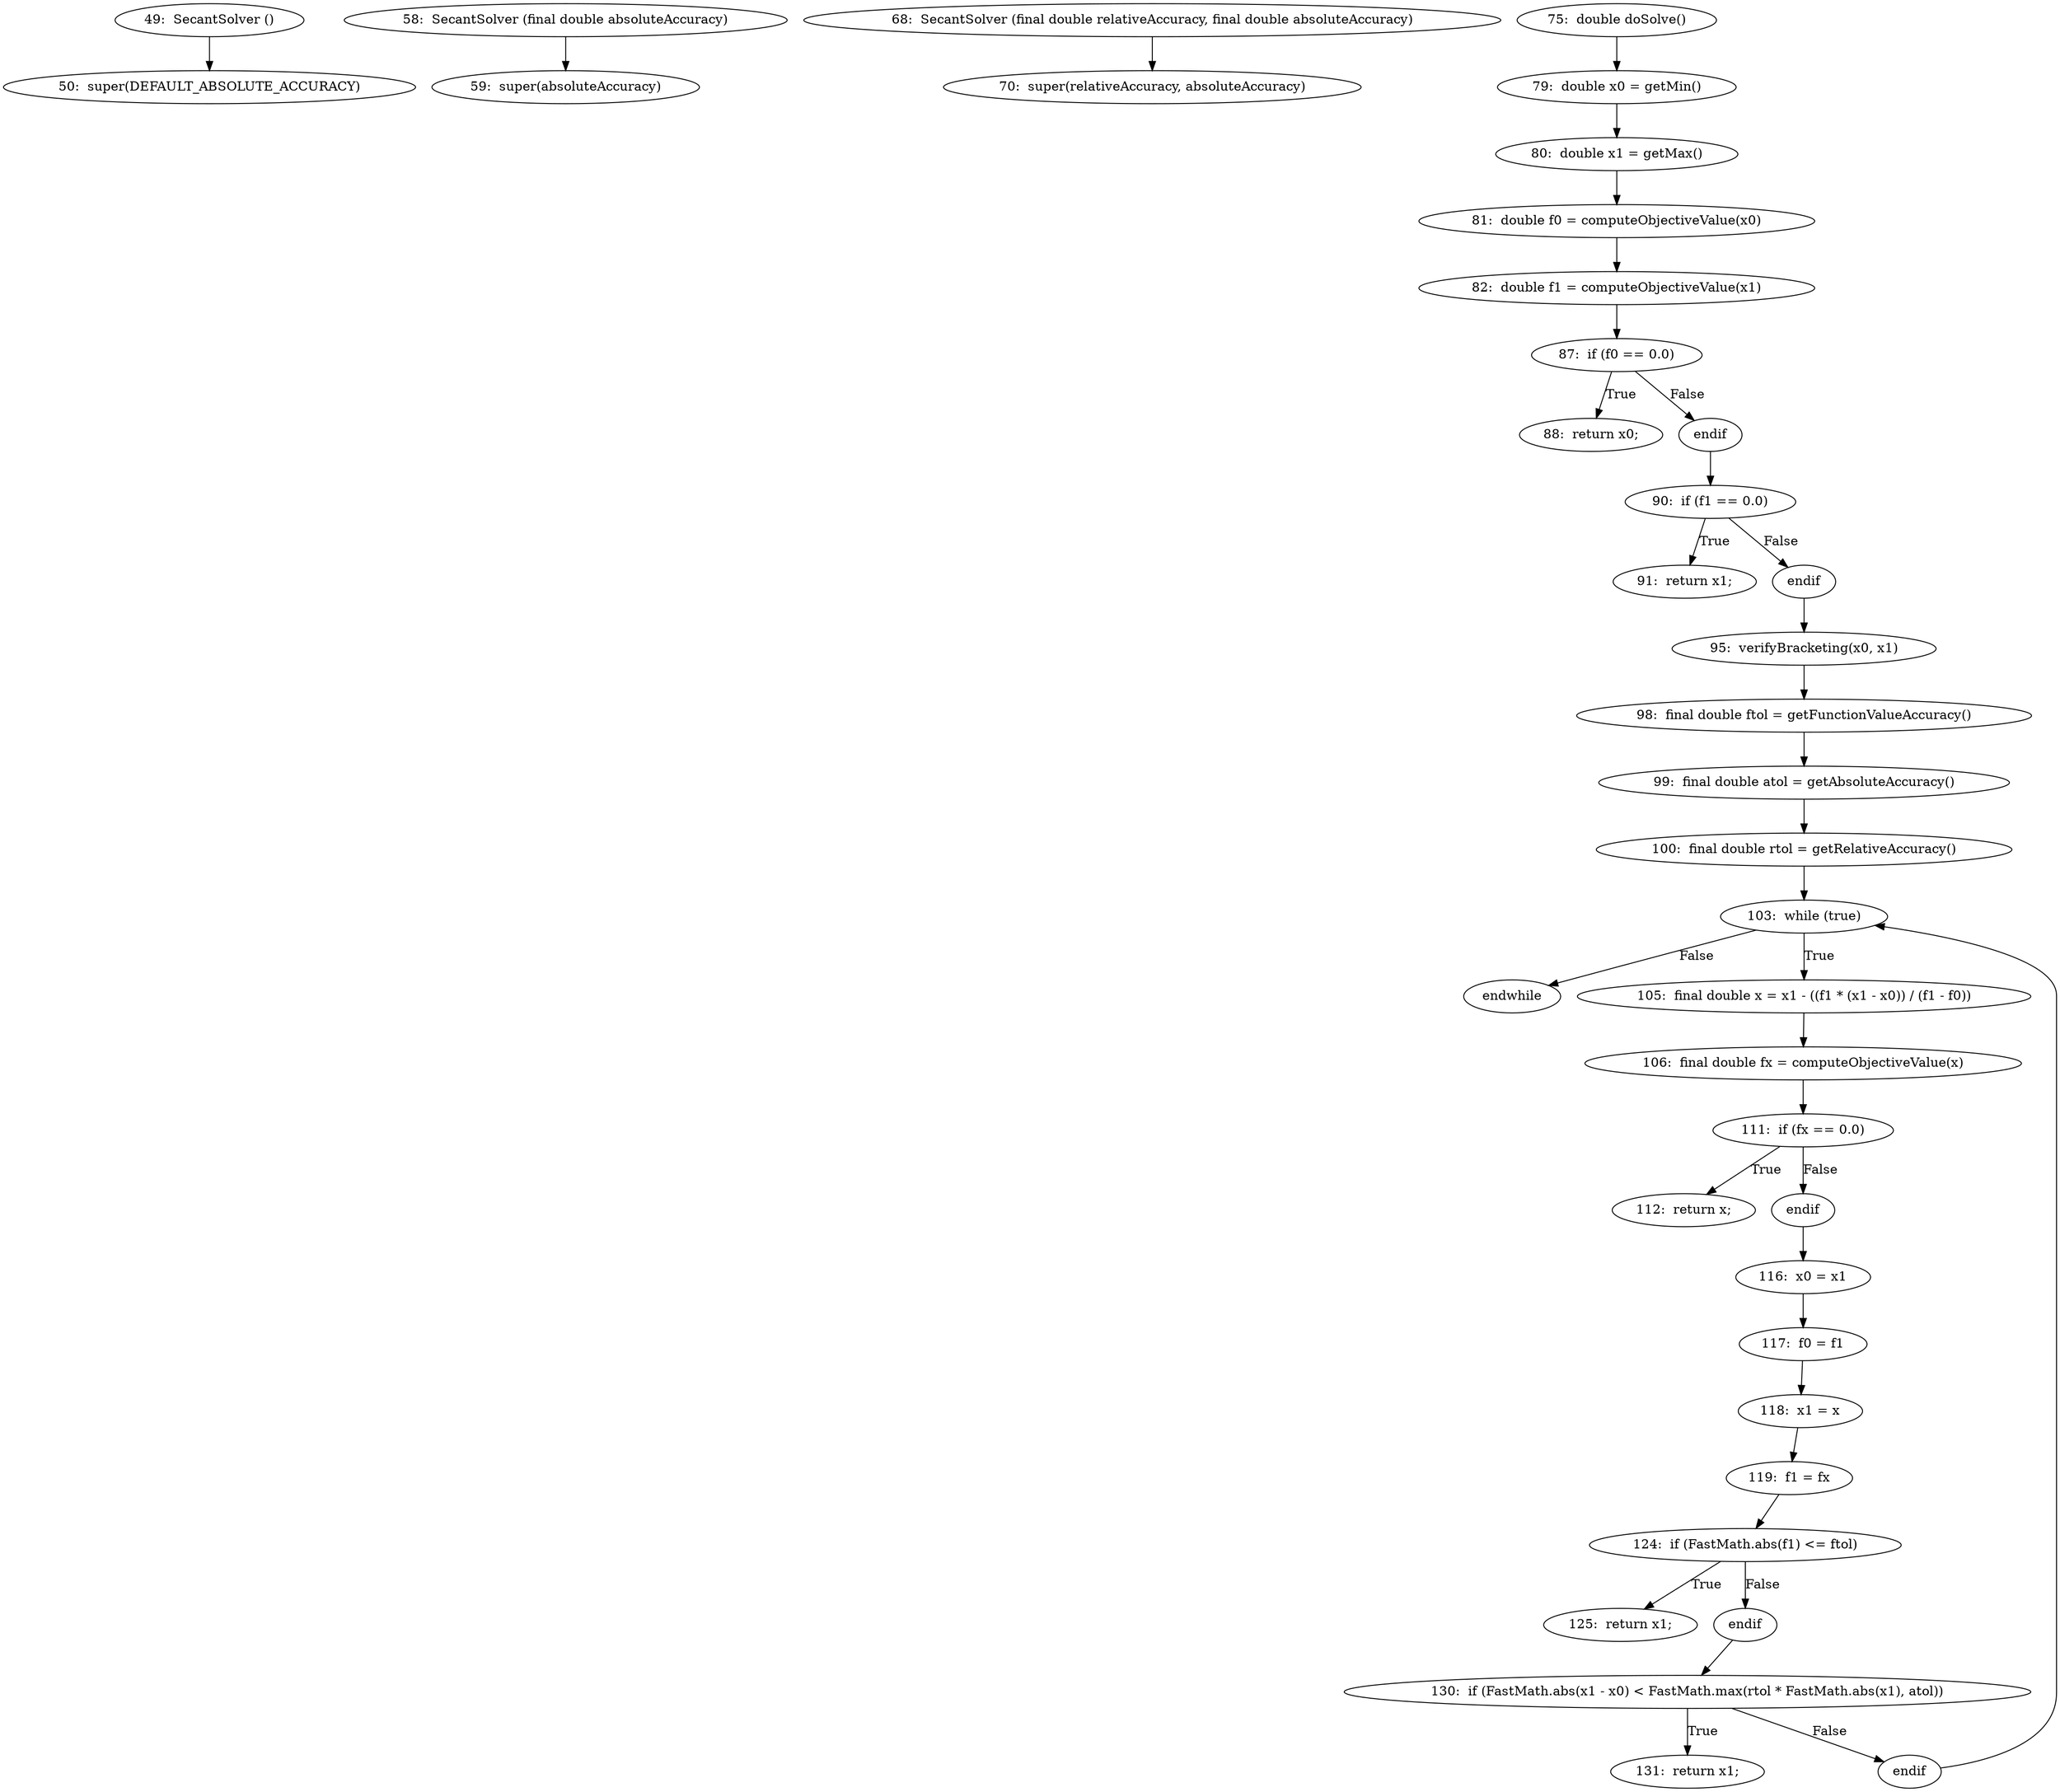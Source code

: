 digraph SecantSolver_CFG {
  // graph-vertices
  v1  [label="49:  SecantSolver ()"];
  v2  [label="50:  super(DEFAULT_ABSOLUTE_ACCURACY)"];
  v3  [label="58:  SecantSolver (final double absoluteAccuracy)"];
  v4  [label="59:  super(absoluteAccuracy)"];
  v5  [label="68:  SecantSolver (final double relativeAccuracy, final double absoluteAccuracy)"];
  v6  [label="70:  super(relativeAccuracy, absoluteAccuracy)"];
  v7  [label="75:  double doSolve()"];
  v8  [label="79:  double x0 = getMin()"];
  v9  [label="80:  double x1 = getMax()"];
  v10  [label="81:  double f0 = computeObjectiveValue(x0)"];
  v11  [label="82:  double f1 = computeObjectiveValue(x1)"];
  v12  [label="87:  if (f0 == 0.0)"];
  v13  [label="88:  return x0;"];
  v14  [label="endif"];
  v15  [label="90:  if (f1 == 0.0)"];
  v16  [label="91:  return x1;"];
  v17  [label="endif"];
  v18  [label="95:  verifyBracketing(x0, x1)"];
  v19  [label="98:  final double ftol = getFunctionValueAccuracy()"];
  v20  [label="99:  final double atol = getAbsoluteAccuracy()"];
  v21  [label="100:  final double rtol = getRelativeAccuracy()"];
  v22  [label="103:  while (true)"];
  v23  [label="endwhile"];
  v24  [label="105:  final double x = x1 - ((f1 * (x1 - x0)) / (f1 - f0))"];
  v25  [label="106:  final double fx = computeObjectiveValue(x)"];
  v26  [label="111:  if (fx == 0.0)"];
  v27  [label="112:  return x;"];
  v28  [label="endif"];
  v29  [label="116:  x0 = x1"];
  v30  [label="117:  f0 = f1"];
  v31  [label="118:  x1 = x"];
  v32  [label="119:  f1 = fx"];
  v33  [label="124:  if (FastMath.abs(f1) <= ftol)"];
  v34  [label="125:  return x1;"];
  v35  [label="endif"];
  v36  [label="130:  if (FastMath.abs(x1 - x0) < FastMath.max(rtol * FastMath.abs(x1), atol))"];
  v37  [label="131:  return x1;"];
  v38  [label="endif"];
  // graph-edges
  v1 -> v2;
  v3 -> v4;
  v5 -> v6;
  v7 -> v8;
  v8 -> v9;
  v9 -> v10;
  v10 -> v11;
  v11 -> v12;
  v12 -> v13  [label="True"];
  v12 -> v14  [label="False"];
  v14 -> v15;
  v15 -> v16  [label="True"];
  v15 -> v17  [label="False"];
  v17 -> v18;
  v18 -> v19;
  v19 -> v20;
  v20 -> v21;
  v21 -> v22;
  v22 -> v23  [label="False"];
  v22 -> v24  [label="True"];
  v24 -> v25;
  v25 -> v26;
  v26 -> v27  [label="True"];
  v26 -> v28  [label="False"];
  v28 -> v29;
  v29 -> v30;
  v30 -> v31;
  v31 -> v32;
  v32 -> v33;
  v33 -> v34  [label="True"];
  v33 -> v35  [label="False"];
  v35 -> v36;
  v36 -> v37  [label="True"];
  v36 -> v38  [label="False"];
  v38 -> v22;
  // end-of-graph
}
